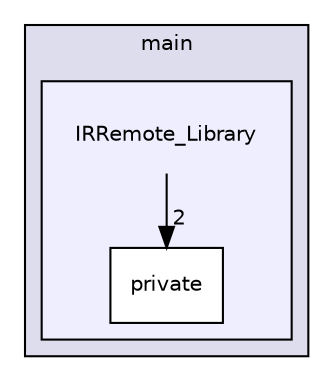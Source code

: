 digraph "main/IRRemote_Library" {
  compound=true
  node [ fontsize="10", fontname="Helvetica"];
  edge [ labelfontsize="10", labelfontname="Helvetica"];
  subgraph clusterdir_5c982d53a68cdbcd421152b4020263a9 {
    graph [ bgcolor="#ddddee", pencolor="black", label="main" fontname="Helvetica", fontsize="10", URL="dir_5c982d53a68cdbcd421152b4020263a9.html"]
  subgraph clusterdir_67a764068d5a0ae185a39ccfc0c469fe {
    graph [ bgcolor="#eeeeff", pencolor="black", label="" URL="dir_67a764068d5a0ae185a39ccfc0c469fe.html"];
    dir_67a764068d5a0ae185a39ccfc0c469fe [shape=plaintext label="IRRemote_Library"];
  dir_8be12d550821700d14f4099cb61823f3 [shape=box label="private" fillcolor="white" style="filled" URL="dir_8be12d550821700d14f4099cb61823f3.html"];
  }
  }
  dir_67a764068d5a0ae185a39ccfc0c469fe->dir_8be12d550821700d14f4099cb61823f3 [headlabel="2", labeldistance=1.5 headhref="dir_000007_000008.html"];
}

